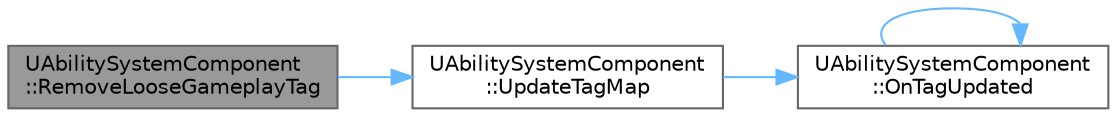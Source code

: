 digraph "UAbilitySystemComponent::RemoveLooseGameplayTag"
{
 // INTERACTIVE_SVG=YES
 // LATEX_PDF_SIZE
  bgcolor="transparent";
  edge [fontname=Helvetica,fontsize=10,labelfontname=Helvetica,labelfontsize=10];
  node [fontname=Helvetica,fontsize=10,shape=box,height=0.2,width=0.4];
  rankdir="LR";
  Node1 [id="Node000001",label="UAbilitySystemComponent\l::RemoveLooseGameplayTag",height=0.2,width=0.4,color="gray40", fillcolor="grey60", style="filled", fontcolor="black",tooltip=" "];
  Node1 -> Node2 [id="edge1_Node000001_Node000002",color="steelblue1",style="solid",tooltip=" "];
  Node2 [id="Node000002",label="UAbilitySystemComponent\l::UpdateTagMap",height=0.2,width=0.4,color="grey40", fillcolor="white", style="filled",URL="$d4/d2d/classUAbilitySystemComponent.html#a0b2572a1a97dcfea04450eef72e522db",tooltip="Update the number of instances of a given tag and calls callback."];
  Node2 -> Node3 [id="edge2_Node000002_Node000003",color="steelblue1",style="solid",tooltip=" "];
  Node3 [id="Node000003",label="UAbilitySystemComponent\l::OnTagUpdated",height=0.2,width=0.4,color="grey40", fillcolor="white", style="filled",URL="$d4/d2d/classUAbilitySystemComponent.html#a593234dd4a4f20409de64cb140aff745",tooltip=" "];
  Node3 -> Node3 [id="edge3_Node000003_Node000003",color="steelblue1",style="solid",tooltip=" "];
}
